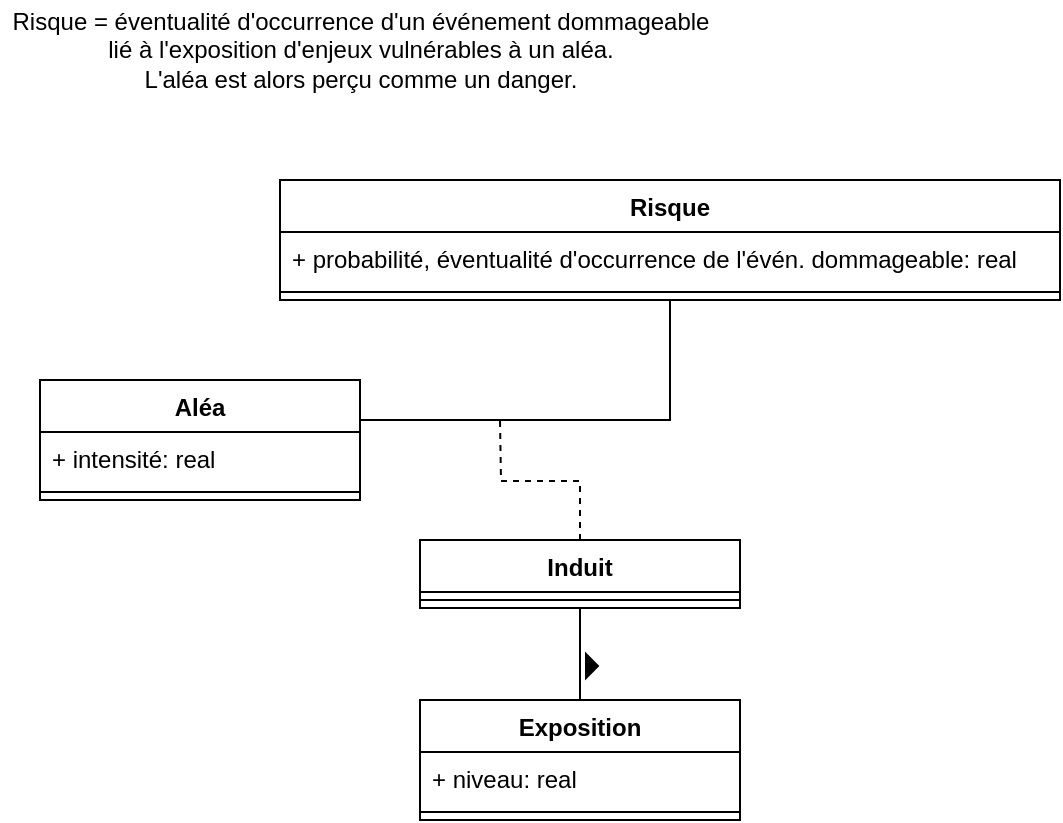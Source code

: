 <mxfile version="18.0.5" type="github">
  <diagram id="G8zqk6VQ2zBWMdKnbWK5" name="Page-1">
    <mxGraphModel dx="774" dy="459" grid="1" gridSize="10" guides="1" tooltips="1" connect="1" arrows="1" fold="1" page="1" pageScale="1" pageWidth="827" pageHeight="1169" math="0" shadow="0">
      <root>
        <mxCell id="0" />
        <mxCell id="1" parent="0" />
        <mxCell id="VtFoWukt5FTa5U3CbqhS-1" value="Exposition" style="swimlane;fontStyle=1;align=center;verticalAlign=top;childLayout=stackLayout;horizontal=1;startSize=26;horizontalStack=0;resizeParent=1;resizeParentMax=0;resizeLast=0;collapsible=1;marginBottom=0;" parent="1" vertex="1">
          <mxGeometry x="260" y="430" width="160" height="60" as="geometry">
            <mxRectangle x="600" y="310" width="90" height="26" as="alternateBounds" />
          </mxGeometry>
        </mxCell>
        <mxCell id="VtFoWukt5FTa5U3CbqhS-2" value="+ niveau: real" style="text;strokeColor=none;fillColor=none;align=left;verticalAlign=top;spacingLeft=4;spacingRight=4;overflow=hidden;rotatable=0;points=[[0,0.5],[1,0.5]];portConstraint=eastwest;" parent="VtFoWukt5FTa5U3CbqhS-1" vertex="1">
          <mxGeometry y="26" width="160" height="26" as="geometry" />
        </mxCell>
        <mxCell id="VtFoWukt5FTa5U3CbqhS-3" value="" style="line;strokeWidth=1;fillColor=none;align=left;verticalAlign=middle;spacingTop=-1;spacingLeft=3;spacingRight=3;rotatable=0;labelPosition=right;points=[];portConstraint=eastwest;" parent="VtFoWukt5FTa5U3CbqhS-1" vertex="1">
          <mxGeometry y="52" width="160" height="8" as="geometry" />
        </mxCell>
        <mxCell id="VtFoWukt5FTa5U3CbqhS-7" value="Aléa" style="swimlane;fontStyle=1;align=center;verticalAlign=top;childLayout=stackLayout;horizontal=1;startSize=26;horizontalStack=0;resizeParent=1;resizeParentMax=0;resizeLast=0;collapsible=1;marginBottom=0;" parent="1" vertex="1">
          <mxGeometry x="70" y="270" width="160" height="60" as="geometry" />
        </mxCell>
        <mxCell id="VtFoWukt5FTa5U3CbqhS-8" value="+ intensité: real" style="text;strokeColor=none;fillColor=none;align=left;verticalAlign=top;spacingLeft=4;spacingRight=4;overflow=hidden;rotatable=0;points=[[0,0.5],[1,0.5]];portConstraint=eastwest;" parent="VtFoWukt5FTa5U3CbqhS-7" vertex="1">
          <mxGeometry y="26" width="160" height="26" as="geometry" />
        </mxCell>
        <mxCell id="VtFoWukt5FTa5U3CbqhS-9" value="" style="line;strokeWidth=1;fillColor=none;align=left;verticalAlign=middle;spacingTop=-1;spacingLeft=3;spacingRight=3;rotatable=0;labelPosition=right;points=[];portConstraint=eastwest;" parent="VtFoWukt5FTa5U3CbqhS-7" vertex="1">
          <mxGeometry y="52" width="160" height="8" as="geometry" />
        </mxCell>
        <mxCell id="VtFoWukt5FTa5U3CbqhS-11" style="edgeStyle=orthogonalEdgeStyle;rounded=0;orthogonalLoop=1;jettySize=auto;html=1;exitX=0.5;exitY=0;exitDx=0;exitDy=0;endArrow=none;endFill=0;dashed=1;" parent="1" source="VtFoWukt5FTa5U3CbqhS-16" edge="1">
          <mxGeometry relative="1" as="geometry">
            <mxPoint x="300" y="290" as="targetPoint" />
            <mxPoint x="390" y="360" as="sourcePoint" />
          </mxGeometry>
        </mxCell>
        <mxCell id="VtFoWukt5FTa5U3CbqhS-14" value="" style="endArrow=none;html=1;rounded=0;align=center;verticalAlign=bottom;labelBackgroundColor=none;exitX=1;exitY=0.25;exitDx=0;exitDy=0;edgeStyle=elbowEdgeStyle;entryX=0.5;entryY=1;entryDx=0;entryDy=0;elbow=vertical;" parent="1" source="VtFoWukt5FTa5U3CbqhS-7" target="sm__ZXjSmFJlFlpydmfL-5" edge="1">
          <mxGeometry relative="1" as="geometry">
            <mxPoint x="280" y="330" as="sourcePoint" />
            <Array as="points">
              <mxPoint x="320" y="290" />
            </Array>
            <mxPoint x="370" y="230" as="targetPoint" />
          </mxGeometry>
        </mxCell>
        <mxCell id="VtFoWukt5FTa5U3CbqhS-16" value="Induit" style="swimlane;fontStyle=1;align=center;verticalAlign=top;childLayout=stackLayout;horizontal=1;startSize=26;horizontalStack=0;resizeParent=1;resizeParentMax=0;resizeLast=0;collapsible=1;marginBottom=0;" parent="1" vertex="1">
          <mxGeometry x="260" y="350" width="160" height="34" as="geometry">
            <mxRectangle x="600" y="310" width="90" height="26" as="alternateBounds" />
          </mxGeometry>
        </mxCell>
        <mxCell id="VtFoWukt5FTa5U3CbqhS-18" value="" style="line;strokeWidth=1;fillColor=none;align=left;verticalAlign=middle;spacingTop=-1;spacingLeft=3;spacingRight=3;rotatable=0;labelPosition=right;points=[];portConstraint=eastwest;" parent="VtFoWukt5FTa5U3CbqhS-16" vertex="1">
          <mxGeometry y="26" width="160" height="8" as="geometry" />
        </mxCell>
        <mxCell id="VtFoWukt5FTa5U3CbqhS-23" value="" style="triangle;aspect=fixed;fillColor=#000000;" parent="1" vertex="1">
          <mxGeometry x="343" y="407" width="6" height="12" as="geometry" />
        </mxCell>
        <mxCell id="VtFoWukt5FTa5U3CbqhS-24" value="" style="endArrow=none;html=1;rounded=0;align=center;verticalAlign=bottom;labelBackgroundColor=none;elbow=vertical;entryX=0.5;entryY=0;entryDx=0;entryDy=0;exitX=0.5;exitY=1;exitDx=0;exitDy=0;" parent="1" source="VtFoWukt5FTa5U3CbqhS-16" target="VtFoWukt5FTa5U3CbqhS-1" edge="1">
          <mxGeometry relative="1" as="geometry">
            <mxPoint x="260" y="412" as="sourcePoint" />
            <mxPoint x="400" y="412" as="targetPoint" />
          </mxGeometry>
        </mxCell>
        <mxCell id="sm__ZXjSmFJlFlpydmfL-4" value="Risque&amp;nbsp;= éventualité d&#39;occurrence d&#39;un événement dommageable&lt;br&gt;lié à l&#39;exposition d&#39;enjeux vulnérables à un aléa.&lt;br&gt;L&#39;aléa est alors perçu comme un danger." style="text;resizable=1;autosize=1;align=center;verticalAlign=middle;points=[];fillColor=none;strokeColor=none;rounded=0;html=1;labelPosition=center;verticalLabelPosition=middle;horizontal=1;labelBackgroundColor=none;labelBorderColor=none;resizeWidth=0;" parent="1" vertex="1">
          <mxGeometry x="50" y="80" width="360" height="50" as="geometry" />
        </mxCell>
        <mxCell id="sm__ZXjSmFJlFlpydmfL-5" value="Risque" style="swimlane;fontStyle=1;align=center;verticalAlign=top;childLayout=stackLayout;horizontal=1;startSize=26;horizontalStack=0;resizeParent=1;resizeParentMax=0;resizeLast=0;collapsible=1;marginBottom=0;" parent="1" vertex="1">
          <mxGeometry x="190" y="170" width="390" height="60" as="geometry" />
        </mxCell>
        <mxCell id="sm__ZXjSmFJlFlpydmfL-6" value="+ probabilité, éventualité d&#39;occurrence de l&#39;évén. dommageable: real" style="text;strokeColor=none;fillColor=none;align=left;verticalAlign=top;spacingLeft=4;spacingRight=4;overflow=hidden;rotatable=0;points=[[0,0.5],[1,0.5]];portConstraint=eastwest;" parent="sm__ZXjSmFJlFlpydmfL-5" vertex="1">
          <mxGeometry y="26" width="390" height="26" as="geometry" />
        </mxCell>
        <mxCell id="sm__ZXjSmFJlFlpydmfL-7" value="" style="line;strokeWidth=1;fillColor=none;align=left;verticalAlign=middle;spacingTop=-1;spacingLeft=3;spacingRight=3;rotatable=0;labelPosition=right;points=[];portConstraint=eastwest;" parent="sm__ZXjSmFJlFlpydmfL-5" vertex="1">
          <mxGeometry y="52" width="390" height="8" as="geometry" />
        </mxCell>
      </root>
    </mxGraphModel>
  </diagram>
</mxfile>
